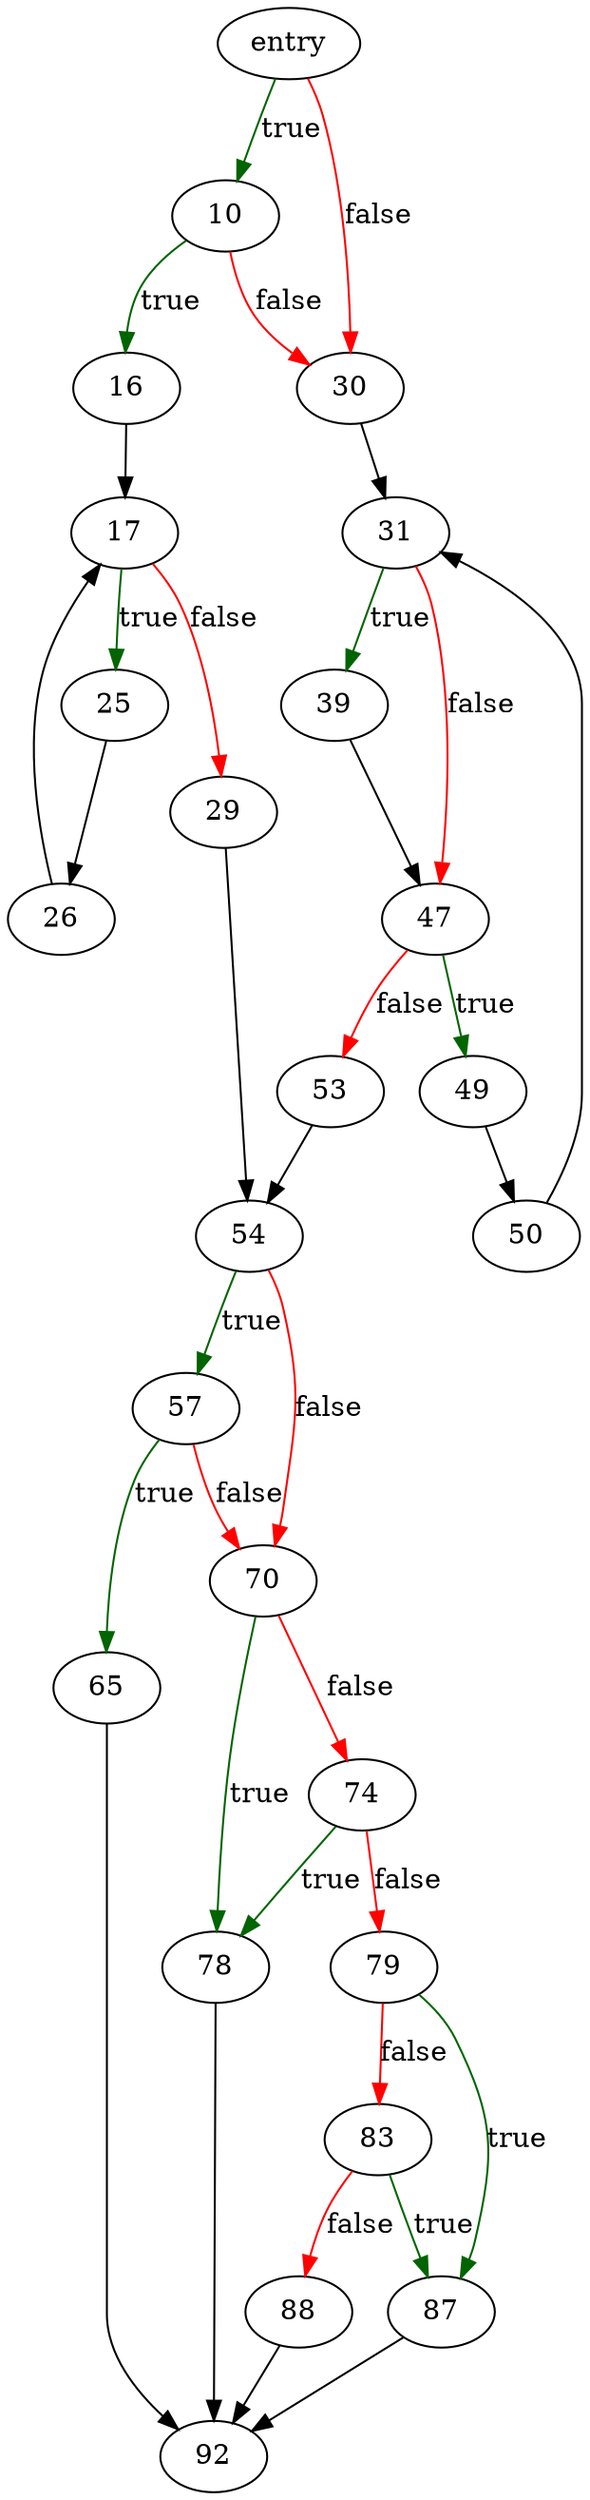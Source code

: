 digraph "booleanValue" {
	// Node definitions.
	1 [label=entry];
	10;
	16;
	17;
	25;
	26;
	29;
	30;
	31;
	39;
	47;
	49;
	50;
	53;
	54;
	57;
	65;
	70;
	74;
	78;
	79;
	83;
	87;
	88;
	92;

	// Edge definitions.
	1 -> 10 [
		color=darkgreen
		label=true
	];
	1 -> 30 [
		color=red
		label=false
	];
	10 -> 16 [
		color=darkgreen
		label=true
	];
	10 -> 30 [
		color=red
		label=false
	];
	16 -> 17;
	17 -> 25 [
		color=darkgreen
		label=true
	];
	17 -> 29 [
		color=red
		label=false
	];
	25 -> 26;
	26 -> 17;
	29 -> 54;
	30 -> 31;
	31 -> 39 [
		color=darkgreen
		label=true
	];
	31 -> 47 [
		color=red
		label=false
	];
	39 -> 47;
	47 -> 49 [
		color=darkgreen
		label=true
	];
	47 -> 53 [
		color=red
		label=false
	];
	49 -> 50;
	50 -> 31;
	53 -> 54;
	54 -> 57 [
		color=darkgreen
		label=true
	];
	54 -> 70 [
		color=red
		label=false
	];
	57 -> 65 [
		color=darkgreen
		label=true
	];
	57 -> 70 [
		color=red
		label=false
	];
	65 -> 92;
	70 -> 74 [
		color=red
		label=false
	];
	70 -> 78 [
		color=darkgreen
		label=true
	];
	74 -> 78 [
		color=darkgreen
		label=true
	];
	74 -> 79 [
		color=red
		label=false
	];
	78 -> 92;
	79 -> 83 [
		color=red
		label=false
	];
	79 -> 87 [
		color=darkgreen
		label=true
	];
	83 -> 87 [
		color=darkgreen
		label=true
	];
	83 -> 88 [
		color=red
		label=false
	];
	87 -> 92;
	88 -> 92;
}